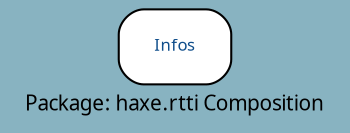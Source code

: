 digraph uml {
	graph [label="Package: haxe.rtti Composition", ratio=compress, rankdir=LR, size="24,12", fontname=Sans, fontsize=10, bgcolor="#88B3C1", fontcolor=black];
	node [label="\N", fontname=Sans, fontsize=8, shape=record, color=black, fontcolor=black];
	edge [fontname=Sans, fontsize=8, minlen=3, color=black, fontcolor=black];
	graph [lp="82,10",
		bb="0,0,164,57"];
	"haxe.rtti.Infos" [label="{Infos}", fontcolor="#104E8B", style="rounded,filled", fillcolor=white, URL="../types/haxe/rtti/Infos.html", tooltip=Infos, portPos=Infos, pos="82,39", rects="55,21,109,57", width="0.75", height="0.50"];
}
